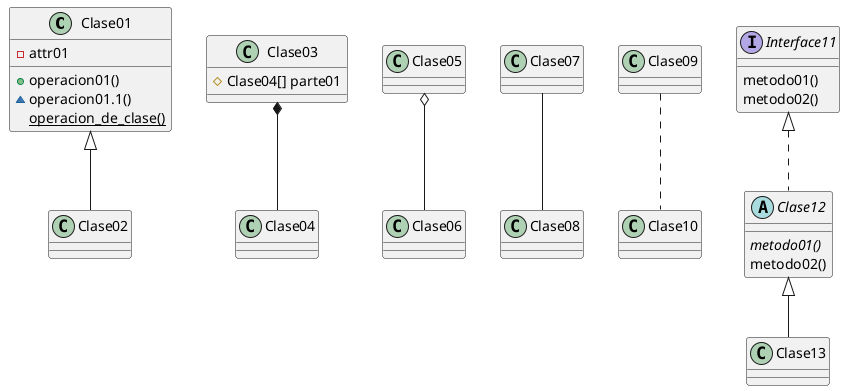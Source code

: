 @startuml
Clase01 <|-- Clase02
Clase03 *-- Clase04
Clase05 o-- Clase06
Clase07 -- Clase08
Clase09 .. Clase10
Interface Interface11
Interface11 <|.. Clase12
abstract class Clase12
Clase12 <|-- Clase13

Clase01 : + operacion01()
Clase01 : ~ operacion01.1()

Clase01 : - attr01
Clase01 : {static} operacion_de_clase()

Clase03 : # Clase04[] parte01

Interface11 : metodo01()
Interface11 : metodo02()

Clase12 : {abstract} metodo01()
Clase12 : metodo02()



@enduml
